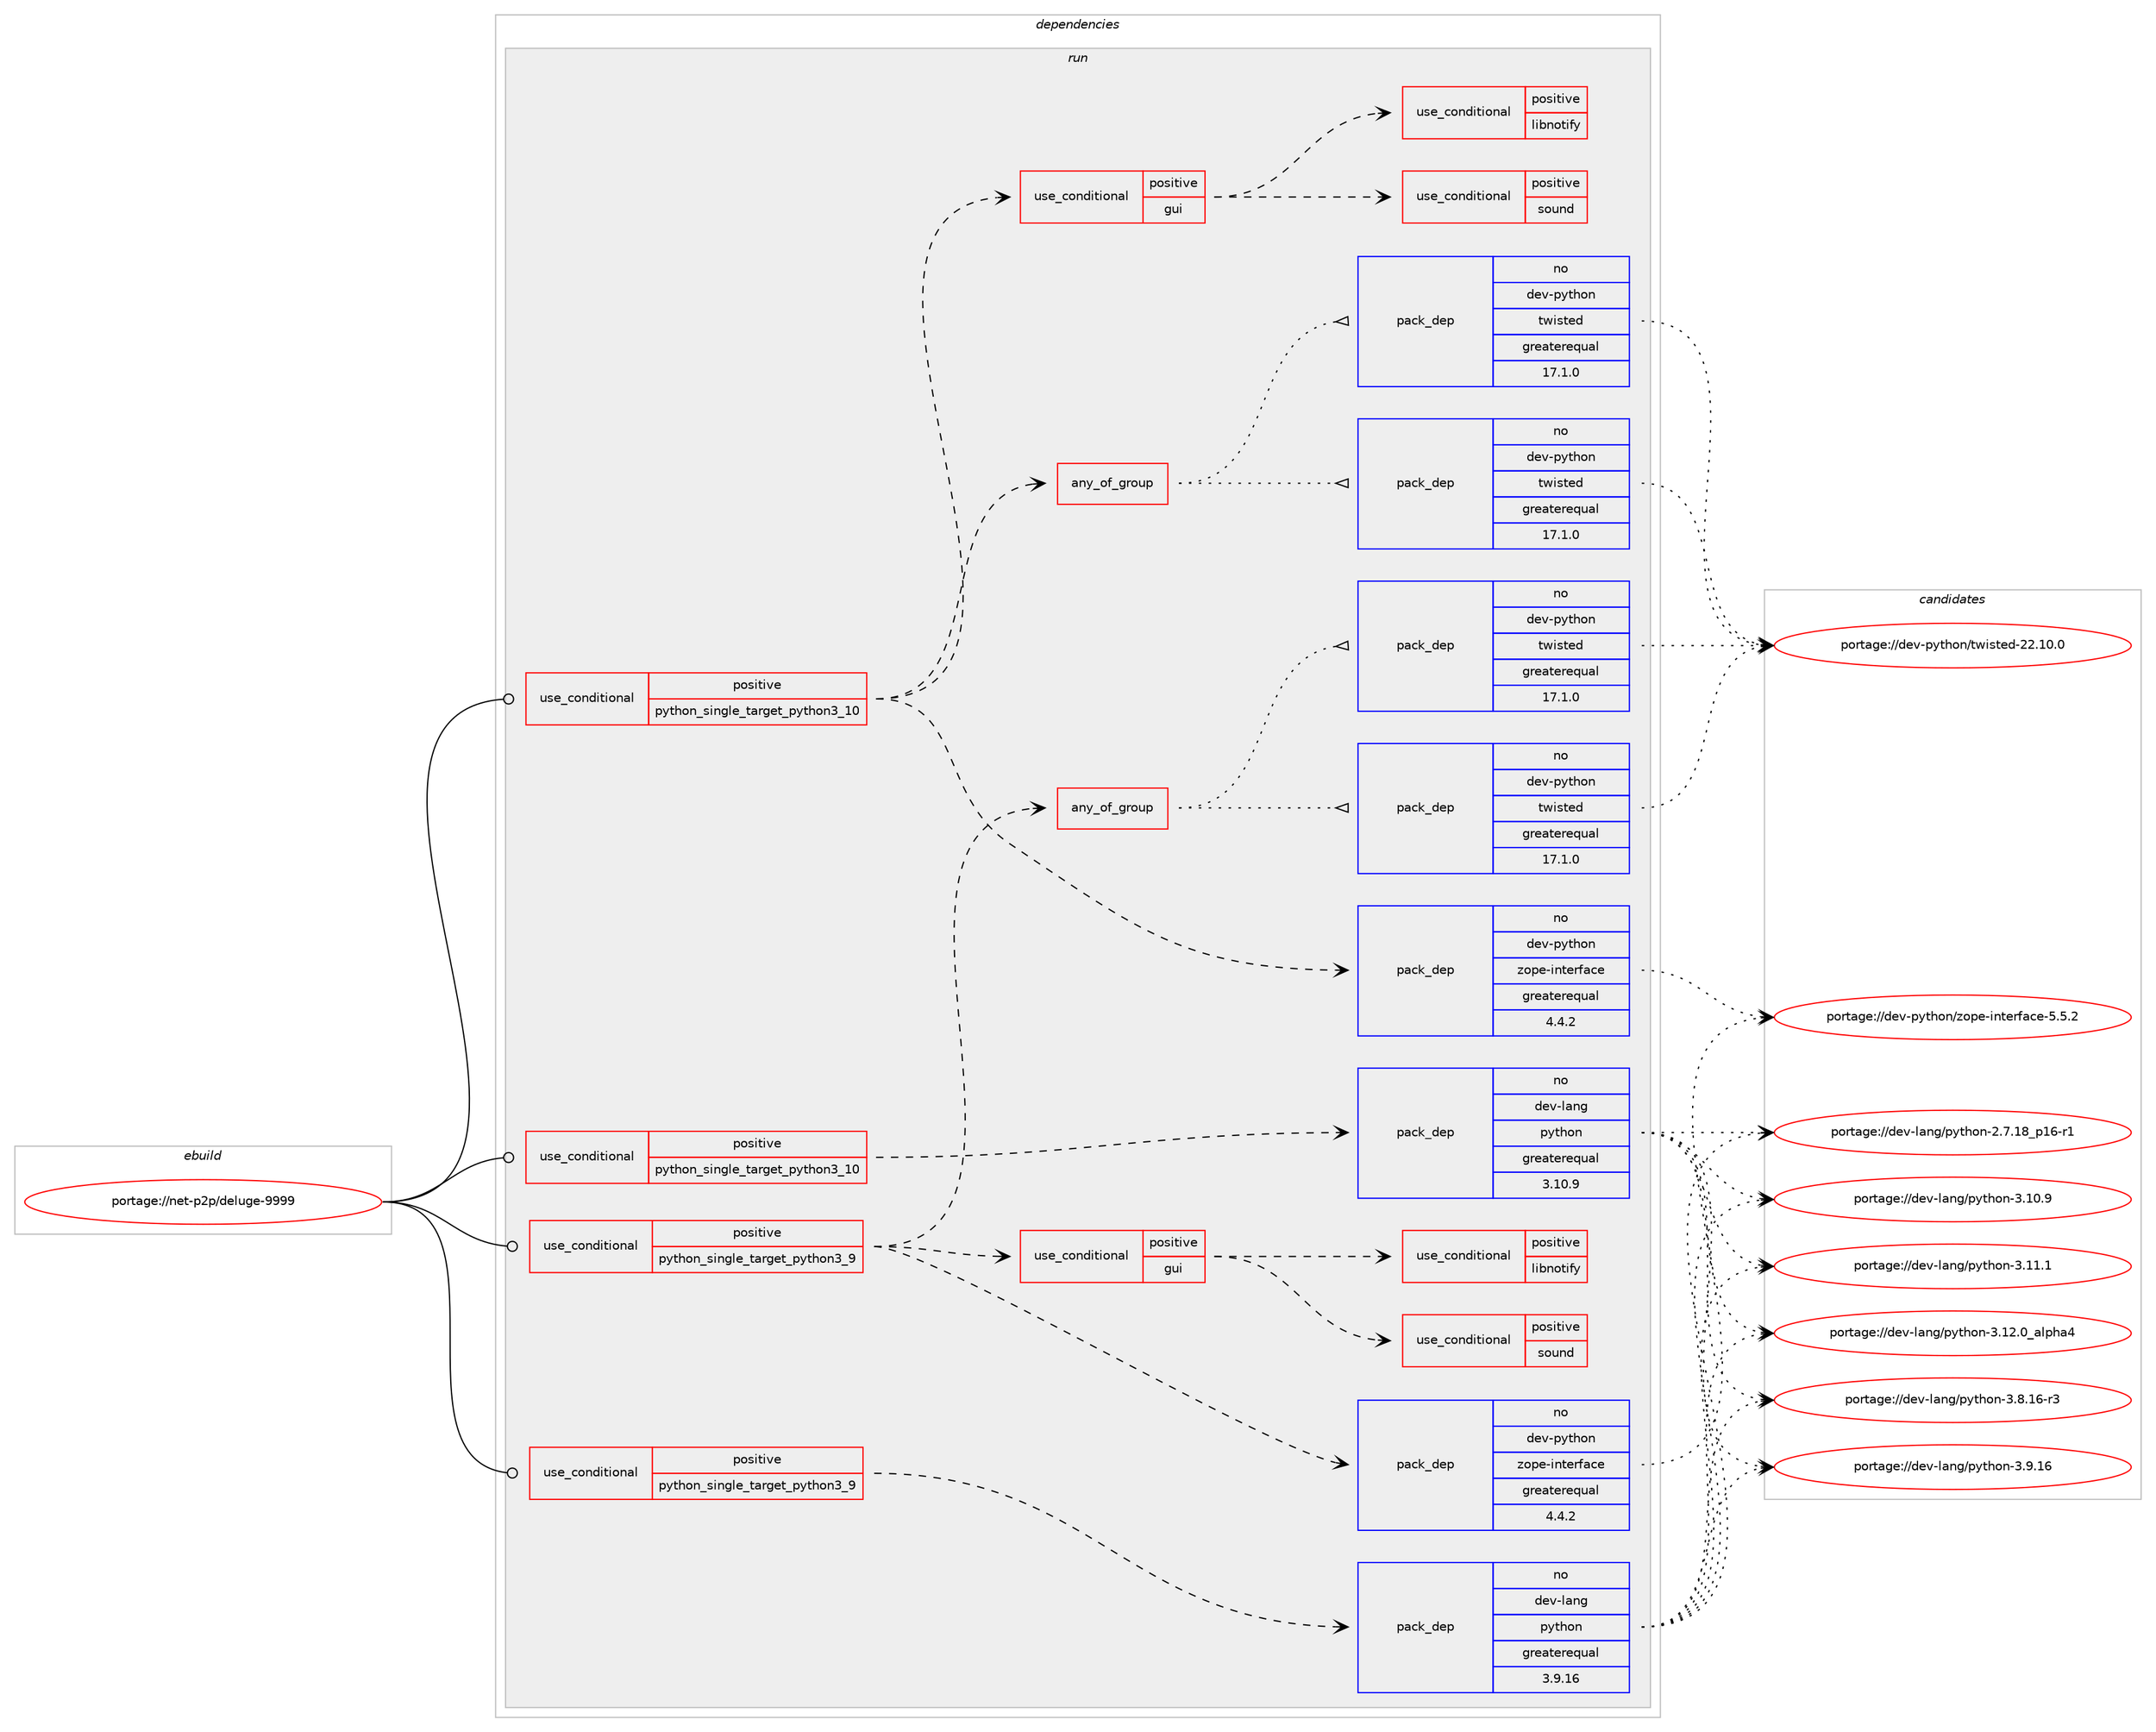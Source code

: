 digraph prolog {

# *************
# Graph options
# *************

newrank=true;
concentrate=true;
compound=true;
graph [rankdir=LR,fontname=Helvetica,fontsize=10,ranksep=1.5];#, ranksep=2.5, nodesep=0.2];
edge  [arrowhead=vee];
node  [fontname=Helvetica,fontsize=10];

# **********
# The ebuild
# **********

subgraph cluster_leftcol {
color=gray;
rank=same;
label=<<i>ebuild</i>>;
id [label="portage://net-p2p/deluge-9999", color=red, width=4, href="../net-p2p/deluge-9999.svg"];
}

# ****************
# The dependencies
# ****************

subgraph cluster_midcol {
color=gray;
label=<<i>dependencies</i>>;
subgraph cluster_compile {
fillcolor="#eeeeee";
style=filled;
label=<<i>compile</i>>;
}
subgraph cluster_compileandrun {
fillcolor="#eeeeee";
style=filled;
label=<<i>compile and run</i>>;
}
subgraph cluster_run {
fillcolor="#eeeeee";
style=filled;
label=<<i>run</i>>;
subgraph cond85 {
dependency170 [label=<<TABLE BORDER="0" CELLBORDER="1" CELLSPACING="0" CELLPADDING="4"><TR><TD ROWSPAN="3" CELLPADDING="10">use_conditional</TD></TR><TR><TD>positive</TD></TR><TR><TD>python_single_target_python3_10</TD></TR></TABLE>>, shape=none, color=red];
subgraph cond86 {
dependency171 [label=<<TABLE BORDER="0" CELLBORDER="1" CELLSPACING="0" CELLPADDING="4"><TR><TD ROWSPAN="3" CELLPADDING="10">use_conditional</TD></TR><TR><TD>positive</TD></TR><TR><TD>gui</TD></TR></TABLE>>, shape=none, color=red];
subgraph cond87 {
dependency172 [label=<<TABLE BORDER="0" CELLBORDER="1" CELLSPACING="0" CELLPADDING="4"><TR><TD ROWSPAN="3" CELLPADDING="10">use_conditional</TD></TR><TR><TD>positive</TD></TR><TR><TD>sound</TD></TR></TABLE>>, shape=none, color=red];
# *** BEGIN UNKNOWN DEPENDENCY TYPE (TODO) ***
# dependency172 -> package_dependency(portage://net-p2p/deluge-9999,run,no,dev-python,pygame,none,[,,],[],[use(enable(python_targets_python3_10),negative)])
# *** END UNKNOWN DEPENDENCY TYPE (TODO) ***

}
dependency171:e -> dependency172:w [weight=20,style="dashed",arrowhead="vee"];
# *** BEGIN UNKNOWN DEPENDENCY TYPE (TODO) ***
# dependency171 -> package_dependency(portage://net-p2p/deluge-9999,run,no,dev-python,pygobject,none,[,,],[slot(3)],[use(enable(python_targets_python3_10),negative)])
# *** END UNKNOWN DEPENDENCY TYPE (TODO) ***

# *** BEGIN UNKNOWN DEPENDENCY TYPE (TODO) ***
# dependency171 -> package_dependency(portage://net-p2p/deluge-9999,run,no,gnome-base,librsvg,none,[,,],[],[])
# *** END UNKNOWN DEPENDENCY TYPE (TODO) ***

subgraph cond88 {
dependency173 [label=<<TABLE BORDER="0" CELLBORDER="1" CELLSPACING="0" CELLPADDING="4"><TR><TD ROWSPAN="3" CELLPADDING="10">use_conditional</TD></TR><TR><TD>positive</TD></TR><TR><TD>libnotify</TD></TR></TABLE>>, shape=none, color=red];
# *** BEGIN UNKNOWN DEPENDENCY TYPE (TODO) ***
# dependency173 -> package_dependency(portage://net-p2p/deluge-9999,run,no,x11-libs,libnotify,none,[,,],[],[])
# *** END UNKNOWN DEPENDENCY TYPE (TODO) ***

}
dependency171:e -> dependency173:w [weight=20,style="dashed",arrowhead="vee"];
}
dependency170:e -> dependency171:w [weight=20,style="dashed",arrowhead="vee"];
# *** BEGIN UNKNOWN DEPENDENCY TYPE (TODO) ***
# dependency170 -> package_dependency(portage://net-p2p/deluge-9999,run,no,dev-python,chardet,none,[,,],[],[use(enable(python_targets_python3_10),negative)])
# *** END UNKNOWN DEPENDENCY TYPE (TODO) ***

# *** BEGIN UNKNOWN DEPENDENCY TYPE (TODO) ***
# dependency170 -> package_dependency(portage://net-p2p/deluge-9999,run,no,dev-python,distro,none,[,,],[],[use(enable(python_targets_python3_10),negative)])
# *** END UNKNOWN DEPENDENCY TYPE (TODO) ***

# *** BEGIN UNKNOWN DEPENDENCY TYPE (TODO) ***
# dependency170 -> package_dependency(portage://net-p2p/deluge-9999,run,no,dev-python,pillow,none,[,,],[],[use(enable(python_targets_python3_10),negative)])
# *** END UNKNOWN DEPENDENCY TYPE (TODO) ***

# *** BEGIN UNKNOWN DEPENDENCY TYPE (TODO) ***
# dependency170 -> package_dependency(portage://net-p2p/deluge-9999,run,no,dev-python,pyopenssl,none,[,,],[],[use(enable(python_targets_python3_10),negative)])
# *** END UNKNOWN DEPENDENCY TYPE (TODO) ***

# *** BEGIN UNKNOWN DEPENDENCY TYPE (TODO) ***
# dependency170 -> package_dependency(portage://net-p2p/deluge-9999,run,no,dev-python,pyxdg,none,[,,],[],[use(enable(python_targets_python3_10),negative)])
# *** END UNKNOWN DEPENDENCY TYPE (TODO) ***

# *** BEGIN UNKNOWN DEPENDENCY TYPE (TODO) ***
# dependency170 -> package_dependency(portage://net-p2p/deluge-9999,run,no,dev-python,rencode,none,[,,],[],[use(enable(python_targets_python3_10),negative)])
# *** END UNKNOWN DEPENDENCY TYPE (TODO) ***

# *** BEGIN UNKNOWN DEPENDENCY TYPE (TODO) ***
# dependency170 -> package_dependency(portage://net-p2p/deluge-9999,run,no,dev-python,setproctitle,none,[,,],[],[use(enable(python_targets_python3_10),negative)])
# *** END UNKNOWN DEPENDENCY TYPE (TODO) ***

subgraph any5 {
dependency174 [label=<<TABLE BORDER="0" CELLBORDER="1" CELLSPACING="0" CELLPADDING="4"><TR><TD CELLPADDING="10">any_of_group</TD></TR></TABLE>>, shape=none, color=red];subgraph pack82 {
dependency175 [label=<<TABLE BORDER="0" CELLBORDER="1" CELLSPACING="0" CELLPADDING="4" WIDTH="220"><TR><TD ROWSPAN="6" CELLPADDING="30">pack_dep</TD></TR><TR><TD WIDTH="110">no</TD></TR><TR><TD>dev-python</TD></TR><TR><TD>twisted</TD></TR><TR><TD>greaterequal</TD></TR><TR><TD>17.1.0</TD></TR></TABLE>>, shape=none, color=blue];
}
dependency174:e -> dependency175:w [weight=20,style="dotted",arrowhead="oinv"];
subgraph pack83 {
dependency176 [label=<<TABLE BORDER="0" CELLBORDER="1" CELLSPACING="0" CELLPADDING="4" WIDTH="220"><TR><TD ROWSPAN="6" CELLPADDING="30">pack_dep</TD></TR><TR><TD WIDTH="110">no</TD></TR><TR><TD>dev-python</TD></TR><TR><TD>twisted</TD></TR><TR><TD>greaterequal</TD></TR><TR><TD>17.1.0</TD></TR></TABLE>>, shape=none, color=blue];
}
dependency174:e -> dependency176:w [weight=20,style="dotted",arrowhead="oinv"];
}
dependency170:e -> dependency174:w [weight=20,style="dashed",arrowhead="vee"];
subgraph pack84 {
dependency177 [label=<<TABLE BORDER="0" CELLBORDER="1" CELLSPACING="0" CELLPADDING="4" WIDTH="220"><TR><TD ROWSPAN="6" CELLPADDING="30">pack_dep</TD></TR><TR><TD WIDTH="110">no</TD></TR><TR><TD>dev-python</TD></TR><TR><TD>zope-interface</TD></TR><TR><TD>greaterequal</TD></TR><TR><TD>4.4.2</TD></TR></TABLE>>, shape=none, color=blue];
}
dependency170:e -> dependency177:w [weight=20,style="dashed",arrowhead="vee"];
# *** BEGIN UNKNOWN DEPENDENCY TYPE (TODO) ***
# dependency170 -> package_dependency(portage://net-p2p/deluge-9999,run,no,dev-python,mako,none,[,,],[],[use(enable(python_targets_python3_10),negative)])
# *** END UNKNOWN DEPENDENCY TYPE (TODO) ***

}
id:e -> dependency170:w [weight=20,style="solid",arrowhead="odot"];
subgraph cond89 {
dependency178 [label=<<TABLE BORDER="0" CELLBORDER="1" CELLSPACING="0" CELLPADDING="4"><TR><TD ROWSPAN="3" CELLPADDING="10">use_conditional</TD></TR><TR><TD>positive</TD></TR><TR><TD>python_single_target_python3_10</TD></TR></TABLE>>, shape=none, color=red];
subgraph pack85 {
dependency179 [label=<<TABLE BORDER="0" CELLBORDER="1" CELLSPACING="0" CELLPADDING="4" WIDTH="220"><TR><TD ROWSPAN="6" CELLPADDING="30">pack_dep</TD></TR><TR><TD WIDTH="110">no</TD></TR><TR><TD>dev-lang</TD></TR><TR><TD>python</TD></TR><TR><TD>greaterequal</TD></TR><TR><TD>3.10.9</TD></TR></TABLE>>, shape=none, color=blue];
}
dependency178:e -> dependency179:w [weight=20,style="dashed",arrowhead="vee"];
}
id:e -> dependency178:w [weight=20,style="solid",arrowhead="odot"];
subgraph cond90 {
dependency180 [label=<<TABLE BORDER="0" CELLBORDER="1" CELLSPACING="0" CELLPADDING="4"><TR><TD ROWSPAN="3" CELLPADDING="10">use_conditional</TD></TR><TR><TD>positive</TD></TR><TR><TD>python_single_target_python3_9</TD></TR></TABLE>>, shape=none, color=red];
subgraph cond91 {
dependency181 [label=<<TABLE BORDER="0" CELLBORDER="1" CELLSPACING="0" CELLPADDING="4"><TR><TD ROWSPAN="3" CELLPADDING="10">use_conditional</TD></TR><TR><TD>positive</TD></TR><TR><TD>gui</TD></TR></TABLE>>, shape=none, color=red];
subgraph cond92 {
dependency182 [label=<<TABLE BORDER="0" CELLBORDER="1" CELLSPACING="0" CELLPADDING="4"><TR><TD ROWSPAN="3" CELLPADDING="10">use_conditional</TD></TR><TR><TD>positive</TD></TR><TR><TD>sound</TD></TR></TABLE>>, shape=none, color=red];
# *** BEGIN UNKNOWN DEPENDENCY TYPE (TODO) ***
# dependency182 -> package_dependency(portage://net-p2p/deluge-9999,run,no,dev-python,pygame,none,[,,],[],[use(enable(python_targets_python3_9),negative)])
# *** END UNKNOWN DEPENDENCY TYPE (TODO) ***

}
dependency181:e -> dependency182:w [weight=20,style="dashed",arrowhead="vee"];
# *** BEGIN UNKNOWN DEPENDENCY TYPE (TODO) ***
# dependency181 -> package_dependency(portage://net-p2p/deluge-9999,run,no,dev-python,pygobject,none,[,,],[slot(3)],[use(enable(python_targets_python3_9),negative)])
# *** END UNKNOWN DEPENDENCY TYPE (TODO) ***

# *** BEGIN UNKNOWN DEPENDENCY TYPE (TODO) ***
# dependency181 -> package_dependency(portage://net-p2p/deluge-9999,run,no,gnome-base,librsvg,none,[,,],[],[])
# *** END UNKNOWN DEPENDENCY TYPE (TODO) ***

subgraph cond93 {
dependency183 [label=<<TABLE BORDER="0" CELLBORDER="1" CELLSPACING="0" CELLPADDING="4"><TR><TD ROWSPAN="3" CELLPADDING="10">use_conditional</TD></TR><TR><TD>positive</TD></TR><TR><TD>libnotify</TD></TR></TABLE>>, shape=none, color=red];
# *** BEGIN UNKNOWN DEPENDENCY TYPE (TODO) ***
# dependency183 -> package_dependency(portage://net-p2p/deluge-9999,run,no,x11-libs,libnotify,none,[,,],[],[])
# *** END UNKNOWN DEPENDENCY TYPE (TODO) ***

}
dependency181:e -> dependency183:w [weight=20,style="dashed",arrowhead="vee"];
}
dependency180:e -> dependency181:w [weight=20,style="dashed",arrowhead="vee"];
# *** BEGIN UNKNOWN DEPENDENCY TYPE (TODO) ***
# dependency180 -> package_dependency(portage://net-p2p/deluge-9999,run,no,dev-python,chardet,none,[,,],[],[use(enable(python_targets_python3_9),negative)])
# *** END UNKNOWN DEPENDENCY TYPE (TODO) ***

# *** BEGIN UNKNOWN DEPENDENCY TYPE (TODO) ***
# dependency180 -> package_dependency(portage://net-p2p/deluge-9999,run,no,dev-python,distro,none,[,,],[],[use(enable(python_targets_python3_9),negative)])
# *** END UNKNOWN DEPENDENCY TYPE (TODO) ***

# *** BEGIN UNKNOWN DEPENDENCY TYPE (TODO) ***
# dependency180 -> package_dependency(portage://net-p2p/deluge-9999,run,no,dev-python,pillow,none,[,,],[],[use(enable(python_targets_python3_9),negative)])
# *** END UNKNOWN DEPENDENCY TYPE (TODO) ***

# *** BEGIN UNKNOWN DEPENDENCY TYPE (TODO) ***
# dependency180 -> package_dependency(portage://net-p2p/deluge-9999,run,no,dev-python,pyopenssl,none,[,,],[],[use(enable(python_targets_python3_9),negative)])
# *** END UNKNOWN DEPENDENCY TYPE (TODO) ***

# *** BEGIN UNKNOWN DEPENDENCY TYPE (TODO) ***
# dependency180 -> package_dependency(portage://net-p2p/deluge-9999,run,no,dev-python,pyxdg,none,[,,],[],[use(enable(python_targets_python3_9),negative)])
# *** END UNKNOWN DEPENDENCY TYPE (TODO) ***

# *** BEGIN UNKNOWN DEPENDENCY TYPE (TODO) ***
# dependency180 -> package_dependency(portage://net-p2p/deluge-9999,run,no,dev-python,rencode,none,[,,],[],[use(enable(python_targets_python3_9),negative)])
# *** END UNKNOWN DEPENDENCY TYPE (TODO) ***

# *** BEGIN UNKNOWN DEPENDENCY TYPE (TODO) ***
# dependency180 -> package_dependency(portage://net-p2p/deluge-9999,run,no,dev-python,setproctitle,none,[,,],[],[use(enable(python_targets_python3_9),negative)])
# *** END UNKNOWN DEPENDENCY TYPE (TODO) ***

subgraph any6 {
dependency184 [label=<<TABLE BORDER="0" CELLBORDER="1" CELLSPACING="0" CELLPADDING="4"><TR><TD CELLPADDING="10">any_of_group</TD></TR></TABLE>>, shape=none, color=red];subgraph pack86 {
dependency185 [label=<<TABLE BORDER="0" CELLBORDER="1" CELLSPACING="0" CELLPADDING="4" WIDTH="220"><TR><TD ROWSPAN="6" CELLPADDING="30">pack_dep</TD></TR><TR><TD WIDTH="110">no</TD></TR><TR><TD>dev-python</TD></TR><TR><TD>twisted</TD></TR><TR><TD>greaterequal</TD></TR><TR><TD>17.1.0</TD></TR></TABLE>>, shape=none, color=blue];
}
dependency184:e -> dependency185:w [weight=20,style="dotted",arrowhead="oinv"];
subgraph pack87 {
dependency186 [label=<<TABLE BORDER="0" CELLBORDER="1" CELLSPACING="0" CELLPADDING="4" WIDTH="220"><TR><TD ROWSPAN="6" CELLPADDING="30">pack_dep</TD></TR><TR><TD WIDTH="110">no</TD></TR><TR><TD>dev-python</TD></TR><TR><TD>twisted</TD></TR><TR><TD>greaterequal</TD></TR><TR><TD>17.1.0</TD></TR></TABLE>>, shape=none, color=blue];
}
dependency184:e -> dependency186:w [weight=20,style="dotted",arrowhead="oinv"];
}
dependency180:e -> dependency184:w [weight=20,style="dashed",arrowhead="vee"];
subgraph pack88 {
dependency187 [label=<<TABLE BORDER="0" CELLBORDER="1" CELLSPACING="0" CELLPADDING="4" WIDTH="220"><TR><TD ROWSPAN="6" CELLPADDING="30">pack_dep</TD></TR><TR><TD WIDTH="110">no</TD></TR><TR><TD>dev-python</TD></TR><TR><TD>zope-interface</TD></TR><TR><TD>greaterequal</TD></TR><TR><TD>4.4.2</TD></TR></TABLE>>, shape=none, color=blue];
}
dependency180:e -> dependency187:w [weight=20,style="dashed",arrowhead="vee"];
# *** BEGIN UNKNOWN DEPENDENCY TYPE (TODO) ***
# dependency180 -> package_dependency(portage://net-p2p/deluge-9999,run,no,dev-python,mako,none,[,,],[],[use(enable(python_targets_python3_9),negative)])
# *** END UNKNOWN DEPENDENCY TYPE (TODO) ***

}
id:e -> dependency180:w [weight=20,style="solid",arrowhead="odot"];
subgraph cond94 {
dependency188 [label=<<TABLE BORDER="0" CELLBORDER="1" CELLSPACING="0" CELLPADDING="4"><TR><TD ROWSPAN="3" CELLPADDING="10">use_conditional</TD></TR><TR><TD>positive</TD></TR><TR><TD>python_single_target_python3_9</TD></TR></TABLE>>, shape=none, color=red];
subgraph pack89 {
dependency189 [label=<<TABLE BORDER="0" CELLBORDER="1" CELLSPACING="0" CELLPADDING="4" WIDTH="220"><TR><TD ROWSPAN="6" CELLPADDING="30">pack_dep</TD></TR><TR><TD WIDTH="110">no</TD></TR><TR><TD>dev-lang</TD></TR><TR><TD>python</TD></TR><TR><TD>greaterequal</TD></TR><TR><TD>3.9.16</TD></TR></TABLE>>, shape=none, color=blue];
}
dependency188:e -> dependency189:w [weight=20,style="dashed",arrowhead="vee"];
}
id:e -> dependency188:w [weight=20,style="solid",arrowhead="odot"];
# *** BEGIN UNKNOWN DEPENDENCY TYPE (TODO) ***
# id -> package_dependency(portage://net-p2p/deluge-9999,run,no,acct-group,deluge,none,[,,],[],[])
# *** END UNKNOWN DEPENDENCY TYPE (TODO) ***

# *** BEGIN UNKNOWN DEPENDENCY TYPE (TODO) ***
# id -> package_dependency(portage://net-p2p/deluge-9999,run,no,acct-user,deluge,none,[,,],[],[])
# *** END UNKNOWN DEPENDENCY TYPE (TODO) ***

# *** BEGIN UNKNOWN DEPENDENCY TYPE (TODO) ***
# id -> package_dependency(portage://net-p2p/deluge-9999,run,no,net-libs,libtorrent-rasterbar,none,[,,],any_same_slot,[use(enable(python),none),use(optenable(python_single_target_python3_9),negative),use(optenable(python_single_target_python3_10),negative)])
# *** END UNKNOWN DEPENDENCY TYPE (TODO) ***

}
}

# **************
# The candidates
# **************

subgraph cluster_choices {
rank=same;
color=gray;
label=<<i>candidates</i>>;

subgraph choice82 {
color=black;
nodesep=1;
choice10010111845112121116104111110471161191051151161011004550504649484648 [label="portage://dev-python/twisted-22.10.0", color=red, width=4,href="../dev-python/twisted-22.10.0.svg"];
dependency175:e -> choice10010111845112121116104111110471161191051151161011004550504649484648:w [style=dotted,weight="100"];
}
subgraph choice83 {
color=black;
nodesep=1;
choice10010111845112121116104111110471161191051151161011004550504649484648 [label="portage://dev-python/twisted-22.10.0", color=red, width=4,href="../dev-python/twisted-22.10.0.svg"];
dependency176:e -> choice10010111845112121116104111110471161191051151161011004550504649484648:w [style=dotted,weight="100"];
}
subgraph choice84 {
color=black;
nodesep=1;
choice1001011184511212111610411111047122111112101451051101161011141029799101455346534650 [label="portage://dev-python/zope-interface-5.5.2", color=red, width=4,href="../dev-python/zope-interface-5.5.2.svg"];
dependency177:e -> choice1001011184511212111610411111047122111112101451051101161011141029799101455346534650:w [style=dotted,weight="100"];
}
subgraph choice85 {
color=black;
nodesep=1;
choice100101118451089711010347112121116104111110455046554649569511249544511449 [label="portage://dev-lang/python-2.7.18_p16-r1", color=red, width=4,href="../dev-lang/python-2.7.18_p16-r1.svg"];
choice10010111845108971101034711212111610411111045514649484657 [label="portage://dev-lang/python-3.10.9", color=red, width=4,href="../dev-lang/python-3.10.9.svg"];
choice10010111845108971101034711212111610411111045514649494649 [label="portage://dev-lang/python-3.11.1", color=red, width=4,href="../dev-lang/python-3.11.1.svg"];
choice1001011184510897110103471121211161041111104551464950464895971081121049752 [label="portage://dev-lang/python-3.12.0_alpha4", color=red, width=4,href="../dev-lang/python-3.12.0_alpha4.svg"];
choice100101118451089711010347112121116104111110455146564649544511451 [label="portage://dev-lang/python-3.8.16-r3", color=red, width=4,href="../dev-lang/python-3.8.16-r3.svg"];
choice10010111845108971101034711212111610411111045514657464954 [label="portage://dev-lang/python-3.9.16", color=red, width=4,href="../dev-lang/python-3.9.16.svg"];
dependency179:e -> choice100101118451089711010347112121116104111110455046554649569511249544511449:w [style=dotted,weight="100"];
dependency179:e -> choice10010111845108971101034711212111610411111045514649484657:w [style=dotted,weight="100"];
dependency179:e -> choice10010111845108971101034711212111610411111045514649494649:w [style=dotted,weight="100"];
dependency179:e -> choice1001011184510897110103471121211161041111104551464950464895971081121049752:w [style=dotted,weight="100"];
dependency179:e -> choice100101118451089711010347112121116104111110455146564649544511451:w [style=dotted,weight="100"];
dependency179:e -> choice10010111845108971101034711212111610411111045514657464954:w [style=dotted,weight="100"];
}
subgraph choice86 {
color=black;
nodesep=1;
choice10010111845112121116104111110471161191051151161011004550504649484648 [label="portage://dev-python/twisted-22.10.0", color=red, width=4,href="../dev-python/twisted-22.10.0.svg"];
dependency185:e -> choice10010111845112121116104111110471161191051151161011004550504649484648:w [style=dotted,weight="100"];
}
subgraph choice87 {
color=black;
nodesep=1;
choice10010111845112121116104111110471161191051151161011004550504649484648 [label="portage://dev-python/twisted-22.10.0", color=red, width=4,href="../dev-python/twisted-22.10.0.svg"];
dependency186:e -> choice10010111845112121116104111110471161191051151161011004550504649484648:w [style=dotted,weight="100"];
}
subgraph choice88 {
color=black;
nodesep=1;
choice1001011184511212111610411111047122111112101451051101161011141029799101455346534650 [label="portage://dev-python/zope-interface-5.5.2", color=red, width=4,href="../dev-python/zope-interface-5.5.2.svg"];
dependency187:e -> choice1001011184511212111610411111047122111112101451051101161011141029799101455346534650:w [style=dotted,weight="100"];
}
subgraph choice89 {
color=black;
nodesep=1;
choice100101118451089711010347112121116104111110455046554649569511249544511449 [label="portage://dev-lang/python-2.7.18_p16-r1", color=red, width=4,href="../dev-lang/python-2.7.18_p16-r1.svg"];
choice10010111845108971101034711212111610411111045514649484657 [label="portage://dev-lang/python-3.10.9", color=red, width=4,href="../dev-lang/python-3.10.9.svg"];
choice10010111845108971101034711212111610411111045514649494649 [label="portage://dev-lang/python-3.11.1", color=red, width=4,href="../dev-lang/python-3.11.1.svg"];
choice1001011184510897110103471121211161041111104551464950464895971081121049752 [label="portage://dev-lang/python-3.12.0_alpha4", color=red, width=4,href="../dev-lang/python-3.12.0_alpha4.svg"];
choice100101118451089711010347112121116104111110455146564649544511451 [label="portage://dev-lang/python-3.8.16-r3", color=red, width=4,href="../dev-lang/python-3.8.16-r3.svg"];
choice10010111845108971101034711212111610411111045514657464954 [label="portage://dev-lang/python-3.9.16", color=red, width=4,href="../dev-lang/python-3.9.16.svg"];
dependency189:e -> choice100101118451089711010347112121116104111110455046554649569511249544511449:w [style=dotted,weight="100"];
dependency189:e -> choice10010111845108971101034711212111610411111045514649484657:w [style=dotted,weight="100"];
dependency189:e -> choice10010111845108971101034711212111610411111045514649494649:w [style=dotted,weight="100"];
dependency189:e -> choice1001011184510897110103471121211161041111104551464950464895971081121049752:w [style=dotted,weight="100"];
dependency189:e -> choice100101118451089711010347112121116104111110455146564649544511451:w [style=dotted,weight="100"];
dependency189:e -> choice10010111845108971101034711212111610411111045514657464954:w [style=dotted,weight="100"];
}
}

}
